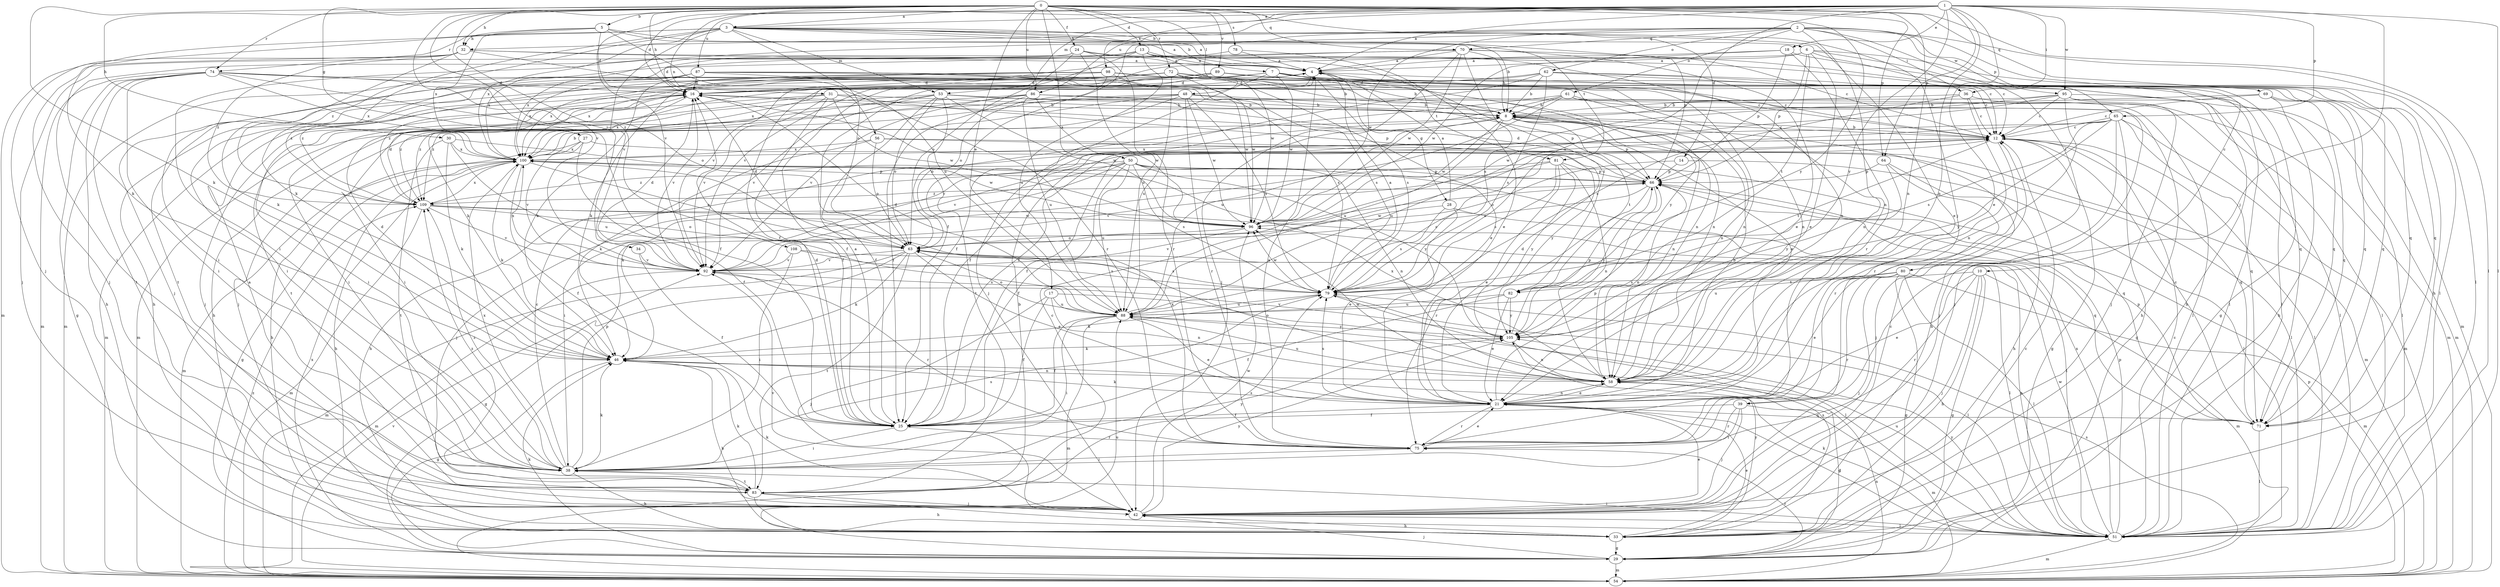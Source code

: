 strict digraph  {
0;
1;
2;
3;
4;
5;
6;
7;
8;
10;
12;
13;
14;
16;
17;
18;
21;
24;
25;
27;
28;
29;
30;
31;
32;
33;
34;
36;
38;
39;
42;
46;
48;
50;
51;
53;
54;
56;
58;
61;
62;
63;
64;
65;
66;
69;
70;
71;
72;
74;
75;
78;
79;
80;
81;
82;
83;
86;
87;
88;
89;
92;
95;
96;
98;
100;
105;
108;
109;
0 -> 3  [label=a];
0 -> 5  [label=b];
0 -> 13  [label=d];
0 -> 14  [label=d];
0 -> 17  [label=e];
0 -> 24  [label=f];
0 -> 27  [label=g];
0 -> 30  [label=h];
0 -> 31  [label=h];
0 -> 32  [label=h];
0 -> 34  [label=i];
0 -> 46  [label=k];
0 -> 48  [label=l];
0 -> 50  [label=l];
0 -> 51  [label=l];
0 -> 56  [label=n];
0 -> 58  [label=n];
0 -> 64  [label=p];
0 -> 69  [label=q];
0 -> 70  [label=q];
0 -> 72  [label=r];
0 -> 74  [label=r];
0 -> 78  [label=s];
0 -> 86  [label=u];
0 -> 89  [label=v];
0 -> 92  [label=v];
0 -> 105  [label=y];
0 -> 108  [label=z];
1 -> 3  [label=a];
1 -> 4  [label=a];
1 -> 16  [label=d];
1 -> 18  [label=e];
1 -> 21  [label=e];
1 -> 36  [label=i];
1 -> 39  [label=j];
1 -> 51  [label=l];
1 -> 53  [label=m];
1 -> 58  [label=n];
1 -> 64  [label=p];
1 -> 65  [label=p];
1 -> 79  [label=s];
1 -> 86  [label=u];
1 -> 87  [label=u];
1 -> 92  [label=v];
1 -> 95  [label=w];
1 -> 98  [label=x];
1 -> 105  [label=y];
2 -> 10  [label=c];
2 -> 25  [label=f];
2 -> 32  [label=h];
2 -> 36  [label=i];
2 -> 38  [label=i];
2 -> 51  [label=l];
2 -> 58  [label=n];
2 -> 61  [label=o];
2 -> 62  [label=o];
2 -> 65  [label=p];
2 -> 70  [label=q];
2 -> 80  [label=t];
2 -> 95  [label=w];
2 -> 96  [label=w];
3 -> 4  [label=a];
3 -> 6  [label=b];
3 -> 7  [label=b];
3 -> 8  [label=b];
3 -> 21  [label=e];
3 -> 39  [label=j];
3 -> 42  [label=j];
3 -> 46  [label=k];
3 -> 53  [label=m];
3 -> 63  [label=o];
3 -> 66  [label=p];
3 -> 74  [label=r];
3 -> 92  [label=v];
3 -> 100  [label=x];
3 -> 109  [label=z];
4 -> 16  [label=d];
4 -> 28  [label=g];
4 -> 46  [label=k];
4 -> 51  [label=l];
4 -> 81  [label=t];
5 -> 4  [label=a];
5 -> 16  [label=d];
5 -> 32  [label=h];
5 -> 46  [label=k];
5 -> 81  [label=t];
5 -> 88  [label=u];
5 -> 100  [label=x];
6 -> 4  [label=a];
6 -> 12  [label=c];
6 -> 21  [label=e];
6 -> 51  [label=l];
6 -> 66  [label=p];
6 -> 71  [label=q];
6 -> 82  [label=t];
6 -> 92  [label=v];
7 -> 16  [label=d];
7 -> 38  [label=i];
7 -> 42  [label=j];
7 -> 54  [label=m];
7 -> 58  [label=n];
7 -> 79  [label=s];
7 -> 96  [label=w];
7 -> 105  [label=y];
7 -> 109  [label=z];
8 -> 12  [label=c];
8 -> 33  [label=h];
8 -> 58  [label=n];
8 -> 66  [label=p];
8 -> 82  [label=t];
8 -> 88  [label=u];
8 -> 92  [label=v];
8 -> 96  [label=w];
10 -> 21  [label=e];
10 -> 29  [label=g];
10 -> 33  [label=h];
10 -> 42  [label=j];
10 -> 54  [label=m];
10 -> 75  [label=r];
10 -> 82  [label=t];
12 -> 8  [label=b];
12 -> 29  [label=g];
12 -> 51  [label=l];
12 -> 71  [label=q];
12 -> 75  [label=r];
12 -> 82  [label=t];
12 -> 92  [label=v];
12 -> 100  [label=x];
13 -> 4  [label=a];
13 -> 12  [label=c];
13 -> 16  [label=d];
13 -> 25  [label=f];
13 -> 42  [label=j];
13 -> 82  [label=t];
13 -> 88  [label=u];
13 -> 96  [label=w];
14 -> 51  [label=l];
14 -> 63  [label=o];
14 -> 66  [label=p];
16 -> 8  [label=b];
16 -> 38  [label=i];
16 -> 42  [label=j];
16 -> 54  [label=m];
16 -> 92  [label=v];
16 -> 100  [label=x];
17 -> 25  [label=f];
17 -> 42  [label=j];
17 -> 51  [label=l];
17 -> 58  [label=n];
17 -> 88  [label=u];
18 -> 4  [label=a];
18 -> 33  [label=h];
18 -> 66  [label=p];
18 -> 75  [label=r];
18 -> 96  [label=w];
21 -> 8  [label=b];
21 -> 16  [label=d];
21 -> 25  [label=f];
21 -> 46  [label=k];
21 -> 51  [label=l];
21 -> 58  [label=n];
21 -> 66  [label=p];
21 -> 71  [label=q];
21 -> 75  [label=r];
21 -> 79  [label=s];
24 -> 4  [label=a];
24 -> 38  [label=i];
24 -> 58  [label=n];
24 -> 63  [label=o];
24 -> 75  [label=r];
24 -> 88  [label=u];
24 -> 100  [label=x];
25 -> 4  [label=a];
25 -> 16  [label=d];
25 -> 38  [label=i];
25 -> 75  [label=r];
27 -> 25  [label=f];
27 -> 33  [label=h];
27 -> 92  [label=v];
27 -> 100  [label=x];
27 -> 105  [label=y];
28 -> 4  [label=a];
28 -> 21  [label=e];
28 -> 71  [label=q];
28 -> 79  [label=s];
28 -> 96  [label=w];
29 -> 12  [label=c];
29 -> 42  [label=j];
29 -> 46  [label=k];
29 -> 54  [label=m];
29 -> 75  [label=r];
29 -> 88  [label=u];
29 -> 100  [label=x];
30 -> 46  [label=k];
30 -> 83  [label=t];
30 -> 88  [label=u];
30 -> 96  [label=w];
30 -> 100  [label=x];
31 -> 8  [label=b];
31 -> 25  [label=f];
31 -> 38  [label=i];
31 -> 66  [label=p];
31 -> 83  [label=t];
31 -> 92  [label=v];
31 -> 96  [label=w];
32 -> 4  [label=a];
32 -> 12  [label=c];
32 -> 42  [label=j];
32 -> 46  [label=k];
32 -> 54  [label=m];
32 -> 75  [label=r];
32 -> 109  [label=z];
33 -> 21  [label=e];
33 -> 29  [label=g];
33 -> 79  [label=s];
33 -> 105  [label=y];
34 -> 25  [label=f];
34 -> 92  [label=v];
36 -> 8  [label=b];
36 -> 12  [label=c];
36 -> 54  [label=m];
36 -> 75  [label=r];
36 -> 79  [label=s];
38 -> 12  [label=c];
38 -> 33  [label=h];
38 -> 46  [label=k];
38 -> 66  [label=p];
38 -> 79  [label=s];
38 -> 83  [label=t];
38 -> 100  [label=x];
38 -> 105  [label=y];
38 -> 109  [label=z];
39 -> 25  [label=f];
39 -> 38  [label=i];
39 -> 42  [label=j];
39 -> 54  [label=m];
39 -> 75  [label=r];
42 -> 12  [label=c];
42 -> 21  [label=e];
42 -> 33  [label=h];
42 -> 46  [label=k];
42 -> 51  [label=l];
42 -> 92  [label=v];
42 -> 96  [label=w];
42 -> 105  [label=y];
46 -> 16  [label=d];
46 -> 29  [label=g];
46 -> 33  [label=h];
46 -> 58  [label=n];
48 -> 8  [label=b];
48 -> 42  [label=j];
48 -> 54  [label=m];
48 -> 66  [label=p];
48 -> 75  [label=r];
48 -> 79  [label=s];
48 -> 96  [label=w];
48 -> 100  [label=x];
48 -> 109  [label=z];
50 -> 25  [label=f];
50 -> 33  [label=h];
50 -> 38  [label=i];
50 -> 42  [label=j];
50 -> 58  [label=n];
50 -> 66  [label=p];
50 -> 71  [label=q];
50 -> 79  [label=s];
50 -> 88  [label=u];
50 -> 105  [label=y];
50 -> 109  [label=z];
51 -> 12  [label=c];
51 -> 38  [label=i];
51 -> 46  [label=k];
51 -> 54  [label=m];
51 -> 63  [label=o];
51 -> 66  [label=p];
51 -> 88  [label=u];
51 -> 96  [label=w];
51 -> 100  [label=x];
51 -> 105  [label=y];
53 -> 8  [label=b];
53 -> 21  [label=e];
53 -> 25  [label=f];
53 -> 33  [label=h];
53 -> 38  [label=i];
53 -> 63  [label=o];
53 -> 83  [label=t];
53 -> 92  [label=v];
53 -> 96  [label=w];
53 -> 109  [label=z];
54 -> 58  [label=n];
54 -> 66  [label=p];
54 -> 79  [label=s];
54 -> 92  [label=v];
54 -> 109  [label=z];
56 -> 46  [label=k];
56 -> 51  [label=l];
56 -> 54  [label=m];
56 -> 63  [label=o];
56 -> 100  [label=x];
58 -> 21  [label=e];
58 -> 29  [label=g];
58 -> 63  [label=o];
58 -> 88  [label=u];
58 -> 96  [label=w];
58 -> 100  [label=x];
61 -> 8  [label=b];
61 -> 25  [label=f];
61 -> 42  [label=j];
61 -> 51  [label=l];
61 -> 58  [label=n];
61 -> 63  [label=o];
61 -> 88  [label=u];
62 -> 8  [label=b];
62 -> 12  [label=c];
62 -> 16  [label=d];
62 -> 25  [label=f];
62 -> 29  [label=g];
62 -> 71  [label=q];
62 -> 79  [label=s];
62 -> 100  [label=x];
63 -> 16  [label=d];
63 -> 21  [label=e];
63 -> 29  [label=g];
63 -> 46  [label=k];
63 -> 54  [label=m];
63 -> 79  [label=s];
63 -> 83  [label=t];
63 -> 92  [label=v];
64 -> 33  [label=h];
64 -> 42  [label=j];
64 -> 66  [label=p];
64 -> 105  [label=y];
65 -> 12  [label=c];
65 -> 25  [label=f];
65 -> 29  [label=g];
65 -> 42  [label=j];
65 -> 54  [label=m];
65 -> 71  [label=q];
65 -> 79  [label=s];
65 -> 88  [label=u];
65 -> 105  [label=y];
66 -> 16  [label=d];
66 -> 58  [label=n];
66 -> 63  [label=o];
66 -> 75  [label=r];
66 -> 105  [label=y];
66 -> 109  [label=z];
69 -> 8  [label=b];
69 -> 12  [label=c];
69 -> 33  [label=h];
69 -> 51  [label=l];
69 -> 71  [label=q];
70 -> 4  [label=a];
70 -> 8  [label=b];
70 -> 21  [label=e];
70 -> 42  [label=j];
70 -> 71  [label=q];
70 -> 79  [label=s];
70 -> 92  [label=v];
70 -> 96  [label=w];
70 -> 100  [label=x];
71 -> 12  [label=c];
71 -> 51  [label=l];
71 -> 66  [label=p];
72 -> 12  [label=c];
72 -> 16  [label=d];
72 -> 21  [label=e];
72 -> 42  [label=j];
72 -> 54  [label=m];
72 -> 58  [label=n];
72 -> 71  [label=q];
72 -> 83  [label=t];
72 -> 88  [label=u];
72 -> 96  [label=w];
74 -> 16  [label=d];
74 -> 25  [label=f];
74 -> 29  [label=g];
74 -> 33  [label=h];
74 -> 38  [label=i];
74 -> 54  [label=m];
74 -> 63  [label=o];
74 -> 71  [label=q];
74 -> 83  [label=t];
74 -> 100  [label=x];
75 -> 4  [label=a];
75 -> 21  [label=e];
75 -> 38  [label=i];
75 -> 100  [label=x];
78 -> 4  [label=a];
78 -> 21  [label=e];
78 -> 38  [label=i];
79 -> 4  [label=a];
79 -> 46  [label=k];
79 -> 51  [label=l];
79 -> 88  [label=u];
79 -> 96  [label=w];
80 -> 21  [label=e];
80 -> 29  [label=g];
80 -> 42  [label=j];
80 -> 51  [label=l];
80 -> 54  [label=m];
80 -> 75  [label=r];
80 -> 79  [label=s];
80 -> 88  [label=u];
81 -> 21  [label=e];
81 -> 46  [label=k];
81 -> 58  [label=n];
81 -> 66  [label=p];
81 -> 79  [label=s];
81 -> 92  [label=v];
81 -> 105  [label=y];
82 -> 21  [label=e];
82 -> 25  [label=f];
82 -> 88  [label=u];
82 -> 105  [label=y];
83 -> 4  [label=a];
83 -> 8  [label=b];
83 -> 12  [label=c];
83 -> 33  [label=h];
83 -> 42  [label=j];
83 -> 46  [label=k];
83 -> 51  [label=l];
83 -> 79  [label=s];
83 -> 109  [label=z];
86 -> 8  [label=b];
86 -> 25  [label=f];
86 -> 33  [label=h];
86 -> 51  [label=l];
86 -> 88  [label=u];
86 -> 92  [label=v];
86 -> 96  [label=w];
86 -> 109  [label=z];
87 -> 16  [label=d];
87 -> 33  [label=h];
87 -> 46  [label=k];
87 -> 58  [label=n];
87 -> 79  [label=s];
87 -> 96  [label=w];
87 -> 100  [label=x];
87 -> 109  [label=z];
88 -> 12  [label=c];
88 -> 16  [label=d];
88 -> 21  [label=e];
88 -> 25  [label=f];
88 -> 38  [label=i];
88 -> 54  [label=m];
88 -> 63  [label=o];
88 -> 105  [label=y];
89 -> 8  [label=b];
89 -> 12  [label=c];
89 -> 16  [label=d];
89 -> 25  [label=f];
89 -> 33  [label=h];
89 -> 51  [label=l];
89 -> 58  [label=n];
89 -> 100  [label=x];
92 -> 16  [label=d];
92 -> 54  [label=m];
92 -> 75  [label=r];
92 -> 79  [label=s];
92 -> 100  [label=x];
95 -> 8  [label=b];
95 -> 12  [label=c];
95 -> 25  [label=f];
95 -> 42  [label=j];
95 -> 51  [label=l];
95 -> 54  [label=m];
95 -> 58  [label=n];
95 -> 96  [label=w];
96 -> 63  [label=o];
96 -> 92  [label=v];
98 -> 8  [label=b];
98 -> 16  [label=d];
98 -> 46  [label=k];
98 -> 58  [label=n];
98 -> 63  [label=o];
98 -> 71  [label=q];
98 -> 79  [label=s];
98 -> 100  [label=x];
98 -> 109  [label=z];
100 -> 8  [label=b];
100 -> 25  [label=f];
100 -> 29  [label=g];
100 -> 33  [label=h];
100 -> 46  [label=k];
100 -> 54  [label=m];
100 -> 63  [label=o];
100 -> 66  [label=p];
105 -> 46  [label=k];
105 -> 58  [label=n];
105 -> 66  [label=p];
105 -> 92  [label=v];
108 -> 38  [label=i];
108 -> 51  [label=l];
108 -> 79  [label=s];
108 -> 92  [label=v];
109 -> 16  [label=d];
109 -> 51  [label=l];
109 -> 54  [label=m];
109 -> 63  [label=o];
109 -> 92  [label=v];
109 -> 96  [label=w];
109 -> 100  [label=x];
}
